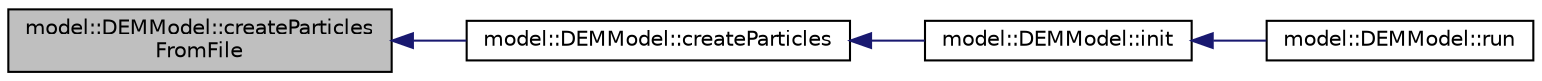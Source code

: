 digraph "model::DEMModel::createParticlesFromFile"
{
  edge [fontname="Helvetica",fontsize="10",labelfontname="Helvetica",labelfontsize="10"];
  node [fontname="Helvetica",fontsize="10",shape=record];
  rankdir="LR";
  Node17 [label="model::DEMModel::createParticles\lFromFile",height=0.2,width=0.4,color="black", fillcolor="grey75", style="filled", fontcolor="black"];
  Node17 -> Node18 [dir="back",color="midnightblue",fontsize="10",style="solid",fontname="Helvetica"];
  Node18 [label="model::DEMModel::createParticles",height=0.2,width=0.4,color="black", fillcolor="white", style="filled",URL="$classmodel_1_1DEMModel.html#ae822c44f4719cc125181b9e3b9d60fba",tooltip="Creates particles in a given container. "];
  Node18 -> Node19 [dir="back",color="midnightblue",fontsize="10",style="solid",fontname="Helvetica"];
  Node19 [label="model::DEMModel::init",height=0.2,width=0.4,color="black", fillcolor="white", style="filled",URL="$classmodel_1_1DEMModel.html#a934129b5f683dc4ce250b8c9a6fc9228",tooltip="Initialize remaining data members. "];
  Node19 -> Node20 [dir="back",color="midnightblue",fontsize="10",style="solid",fontname="Helvetica"];
  Node20 [label="model::DEMModel::run",height=0.2,width=0.4,color="black", fillcolor="white", style="filled",URL="$classmodel_1_1DEMModel.html#ae8eba7a12449983fa10d07e3b7374512",tooltip="Main driver to simulate. "];
}
